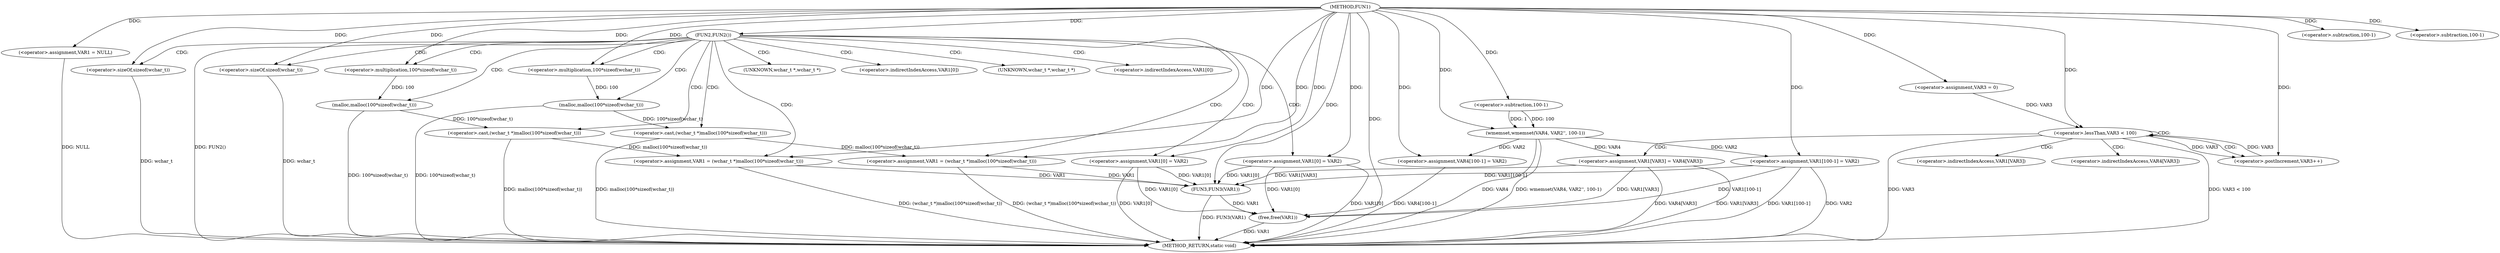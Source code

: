digraph FUN1 {  
"1000100" [label = "(METHOD,FUN1)" ]
"1000183" [label = "(METHOD_RETURN,static void)" ]
"1000103" [label = "(<operator>.assignment,VAR1 = NULL)" ]
"1000107" [label = "(FUN2,FUN2())" ]
"1000109" [label = "(<operator>.assignment,VAR1 = (wchar_t *)malloc(100*sizeof(wchar_t)))" ]
"1000111" [label = "(<operator>.cast,(wchar_t *)malloc(100*sizeof(wchar_t)))" ]
"1000113" [label = "(malloc,malloc(100*sizeof(wchar_t)))" ]
"1000114" [label = "(<operator>.multiplication,100*sizeof(wchar_t))" ]
"1000116" [label = "(<operator>.sizeOf,sizeof(wchar_t))" ]
"1000118" [label = "(<operator>.assignment,VAR1[0] = VAR2)" ]
"1000125" [label = "(<operator>.assignment,VAR1 = (wchar_t *)malloc(100*sizeof(wchar_t)))" ]
"1000127" [label = "(<operator>.cast,(wchar_t *)malloc(100*sizeof(wchar_t)))" ]
"1000129" [label = "(malloc,malloc(100*sizeof(wchar_t)))" ]
"1000130" [label = "(<operator>.multiplication,100*sizeof(wchar_t))" ]
"1000132" [label = "(<operator>.sizeOf,sizeof(wchar_t))" ]
"1000134" [label = "(<operator>.assignment,VAR1[0] = VAR2)" ]
"1000142" [label = "(wmemset,wmemset(VAR4, VAR2'', 100-1))" ]
"1000145" [label = "(<operator>.subtraction,100-1)" ]
"1000148" [label = "(<operator>.assignment,VAR4[100-1] = VAR2)" ]
"1000151" [label = "(<operator>.subtraction,100-1)" ]
"1000156" [label = "(<operator>.assignment,VAR3 = 0)" ]
"1000159" [label = "(<operator>.lessThan,VAR3 < 100)" ]
"1000162" [label = "(<operator>.postIncrement,VAR3++)" ]
"1000165" [label = "(<operator>.assignment,VAR1[VAR3] = VAR4[VAR3])" ]
"1000172" [label = "(<operator>.assignment,VAR1[100-1] = VAR2)" ]
"1000175" [label = "(<operator>.subtraction,100-1)" ]
"1000179" [label = "(FUN3,FUN3(VAR1))" ]
"1000181" [label = "(free,free(VAR1))" ]
"1000112" [label = "(UNKNOWN,wchar_t *,wchar_t *)" ]
"1000119" [label = "(<operator>.indirectIndexAccess,VAR1[0])" ]
"1000128" [label = "(UNKNOWN,wchar_t *,wchar_t *)" ]
"1000135" [label = "(<operator>.indirectIndexAccess,VAR1[0])" ]
"1000166" [label = "(<operator>.indirectIndexAccess,VAR1[VAR3])" ]
"1000169" [label = "(<operator>.indirectIndexAccess,VAR4[VAR3])" ]
  "1000129" -> "1000183"  [ label = "DDG: 100*sizeof(wchar_t)"] 
  "1000107" -> "1000183"  [ label = "DDG: FUN2()"] 
  "1000165" -> "1000183"  [ label = "DDG: VAR4[VAR3]"] 
  "1000179" -> "1000183"  [ label = "DDG: FUN3(VAR1)"] 
  "1000103" -> "1000183"  [ label = "DDG: NULL"] 
  "1000165" -> "1000183"  [ label = "DDG: VAR1[VAR3]"] 
  "1000125" -> "1000183"  [ label = "DDG: (wchar_t *)malloc(100*sizeof(wchar_t))"] 
  "1000132" -> "1000183"  [ label = "DDG: wchar_t"] 
  "1000142" -> "1000183"  [ label = "DDG: VAR4"] 
  "1000118" -> "1000183"  [ label = "DDG: VAR1[0]"] 
  "1000181" -> "1000183"  [ label = "DDG: VAR1"] 
  "1000172" -> "1000183"  [ label = "DDG: VAR2"] 
  "1000159" -> "1000183"  [ label = "DDG: VAR3 < 100"] 
  "1000116" -> "1000183"  [ label = "DDG: wchar_t"] 
  "1000142" -> "1000183"  [ label = "DDG: wmemset(VAR4, VAR2'', 100-1)"] 
  "1000113" -> "1000183"  [ label = "DDG: 100*sizeof(wchar_t)"] 
  "1000159" -> "1000183"  [ label = "DDG: VAR3"] 
  "1000127" -> "1000183"  [ label = "DDG: malloc(100*sizeof(wchar_t))"] 
  "1000148" -> "1000183"  [ label = "DDG: VAR4[100-1]"] 
  "1000134" -> "1000183"  [ label = "DDG: VAR1[0]"] 
  "1000111" -> "1000183"  [ label = "DDG: malloc(100*sizeof(wchar_t))"] 
  "1000172" -> "1000183"  [ label = "DDG: VAR1[100-1]"] 
  "1000109" -> "1000183"  [ label = "DDG: (wchar_t *)malloc(100*sizeof(wchar_t))"] 
  "1000100" -> "1000103"  [ label = "DDG: "] 
  "1000100" -> "1000107"  [ label = "DDG: "] 
  "1000111" -> "1000109"  [ label = "DDG: malloc(100*sizeof(wchar_t))"] 
  "1000100" -> "1000109"  [ label = "DDG: "] 
  "1000113" -> "1000111"  [ label = "DDG: 100*sizeof(wchar_t)"] 
  "1000114" -> "1000113"  [ label = "DDG: 100"] 
  "1000100" -> "1000114"  [ label = "DDG: "] 
  "1000100" -> "1000116"  [ label = "DDG: "] 
  "1000100" -> "1000118"  [ label = "DDG: "] 
  "1000127" -> "1000125"  [ label = "DDG: malloc(100*sizeof(wchar_t))"] 
  "1000100" -> "1000125"  [ label = "DDG: "] 
  "1000129" -> "1000127"  [ label = "DDG: 100*sizeof(wchar_t)"] 
  "1000130" -> "1000129"  [ label = "DDG: 100"] 
  "1000100" -> "1000130"  [ label = "DDG: "] 
  "1000100" -> "1000132"  [ label = "DDG: "] 
  "1000100" -> "1000134"  [ label = "DDG: "] 
  "1000100" -> "1000142"  [ label = "DDG: "] 
  "1000145" -> "1000142"  [ label = "DDG: 100"] 
  "1000145" -> "1000142"  [ label = "DDG: 1"] 
  "1000100" -> "1000145"  [ label = "DDG: "] 
  "1000142" -> "1000148"  [ label = "DDG: VAR2"] 
  "1000100" -> "1000148"  [ label = "DDG: "] 
  "1000100" -> "1000151"  [ label = "DDG: "] 
  "1000100" -> "1000156"  [ label = "DDG: "] 
  "1000156" -> "1000159"  [ label = "DDG: VAR3"] 
  "1000162" -> "1000159"  [ label = "DDG: VAR3"] 
  "1000100" -> "1000159"  [ label = "DDG: "] 
  "1000159" -> "1000162"  [ label = "DDG: VAR3"] 
  "1000100" -> "1000162"  [ label = "DDG: "] 
  "1000142" -> "1000165"  [ label = "DDG: VAR4"] 
  "1000100" -> "1000172"  [ label = "DDG: "] 
  "1000142" -> "1000172"  [ label = "DDG: VAR2"] 
  "1000100" -> "1000175"  [ label = "DDG: "] 
  "1000125" -> "1000179"  [ label = "DDG: VAR1"] 
  "1000165" -> "1000179"  [ label = "DDG: VAR1[VAR3]"] 
  "1000118" -> "1000179"  [ label = "DDG: VAR1[0]"] 
  "1000134" -> "1000179"  [ label = "DDG: VAR1[0]"] 
  "1000109" -> "1000179"  [ label = "DDG: VAR1"] 
  "1000172" -> "1000179"  [ label = "DDG: VAR1[100-1]"] 
  "1000100" -> "1000179"  [ label = "DDG: "] 
  "1000165" -> "1000181"  [ label = "DDG: VAR1[VAR3]"] 
  "1000179" -> "1000181"  [ label = "DDG: VAR1"] 
  "1000118" -> "1000181"  [ label = "DDG: VAR1[0]"] 
  "1000134" -> "1000181"  [ label = "DDG: VAR1[0]"] 
  "1000172" -> "1000181"  [ label = "DDG: VAR1[100-1]"] 
  "1000100" -> "1000181"  [ label = "DDG: "] 
  "1000107" -> "1000112"  [ label = "CDG: "] 
  "1000107" -> "1000125"  [ label = "CDG: "] 
  "1000107" -> "1000116"  [ label = "CDG: "] 
  "1000107" -> "1000113"  [ label = "CDG: "] 
  "1000107" -> "1000127"  [ label = "CDG: "] 
  "1000107" -> "1000111"  [ label = "CDG: "] 
  "1000107" -> "1000132"  [ label = "CDG: "] 
  "1000107" -> "1000109"  [ label = "CDG: "] 
  "1000107" -> "1000128"  [ label = "CDG: "] 
  "1000107" -> "1000129"  [ label = "CDG: "] 
  "1000107" -> "1000119"  [ label = "CDG: "] 
  "1000107" -> "1000130"  [ label = "CDG: "] 
  "1000107" -> "1000135"  [ label = "CDG: "] 
  "1000107" -> "1000114"  [ label = "CDG: "] 
  "1000107" -> "1000118"  [ label = "CDG: "] 
  "1000107" -> "1000134"  [ label = "CDG: "] 
  "1000159" -> "1000159"  [ label = "CDG: "] 
  "1000159" -> "1000166"  [ label = "CDG: "] 
  "1000159" -> "1000162"  [ label = "CDG: "] 
  "1000159" -> "1000165"  [ label = "CDG: "] 
  "1000159" -> "1000169"  [ label = "CDG: "] 
}
